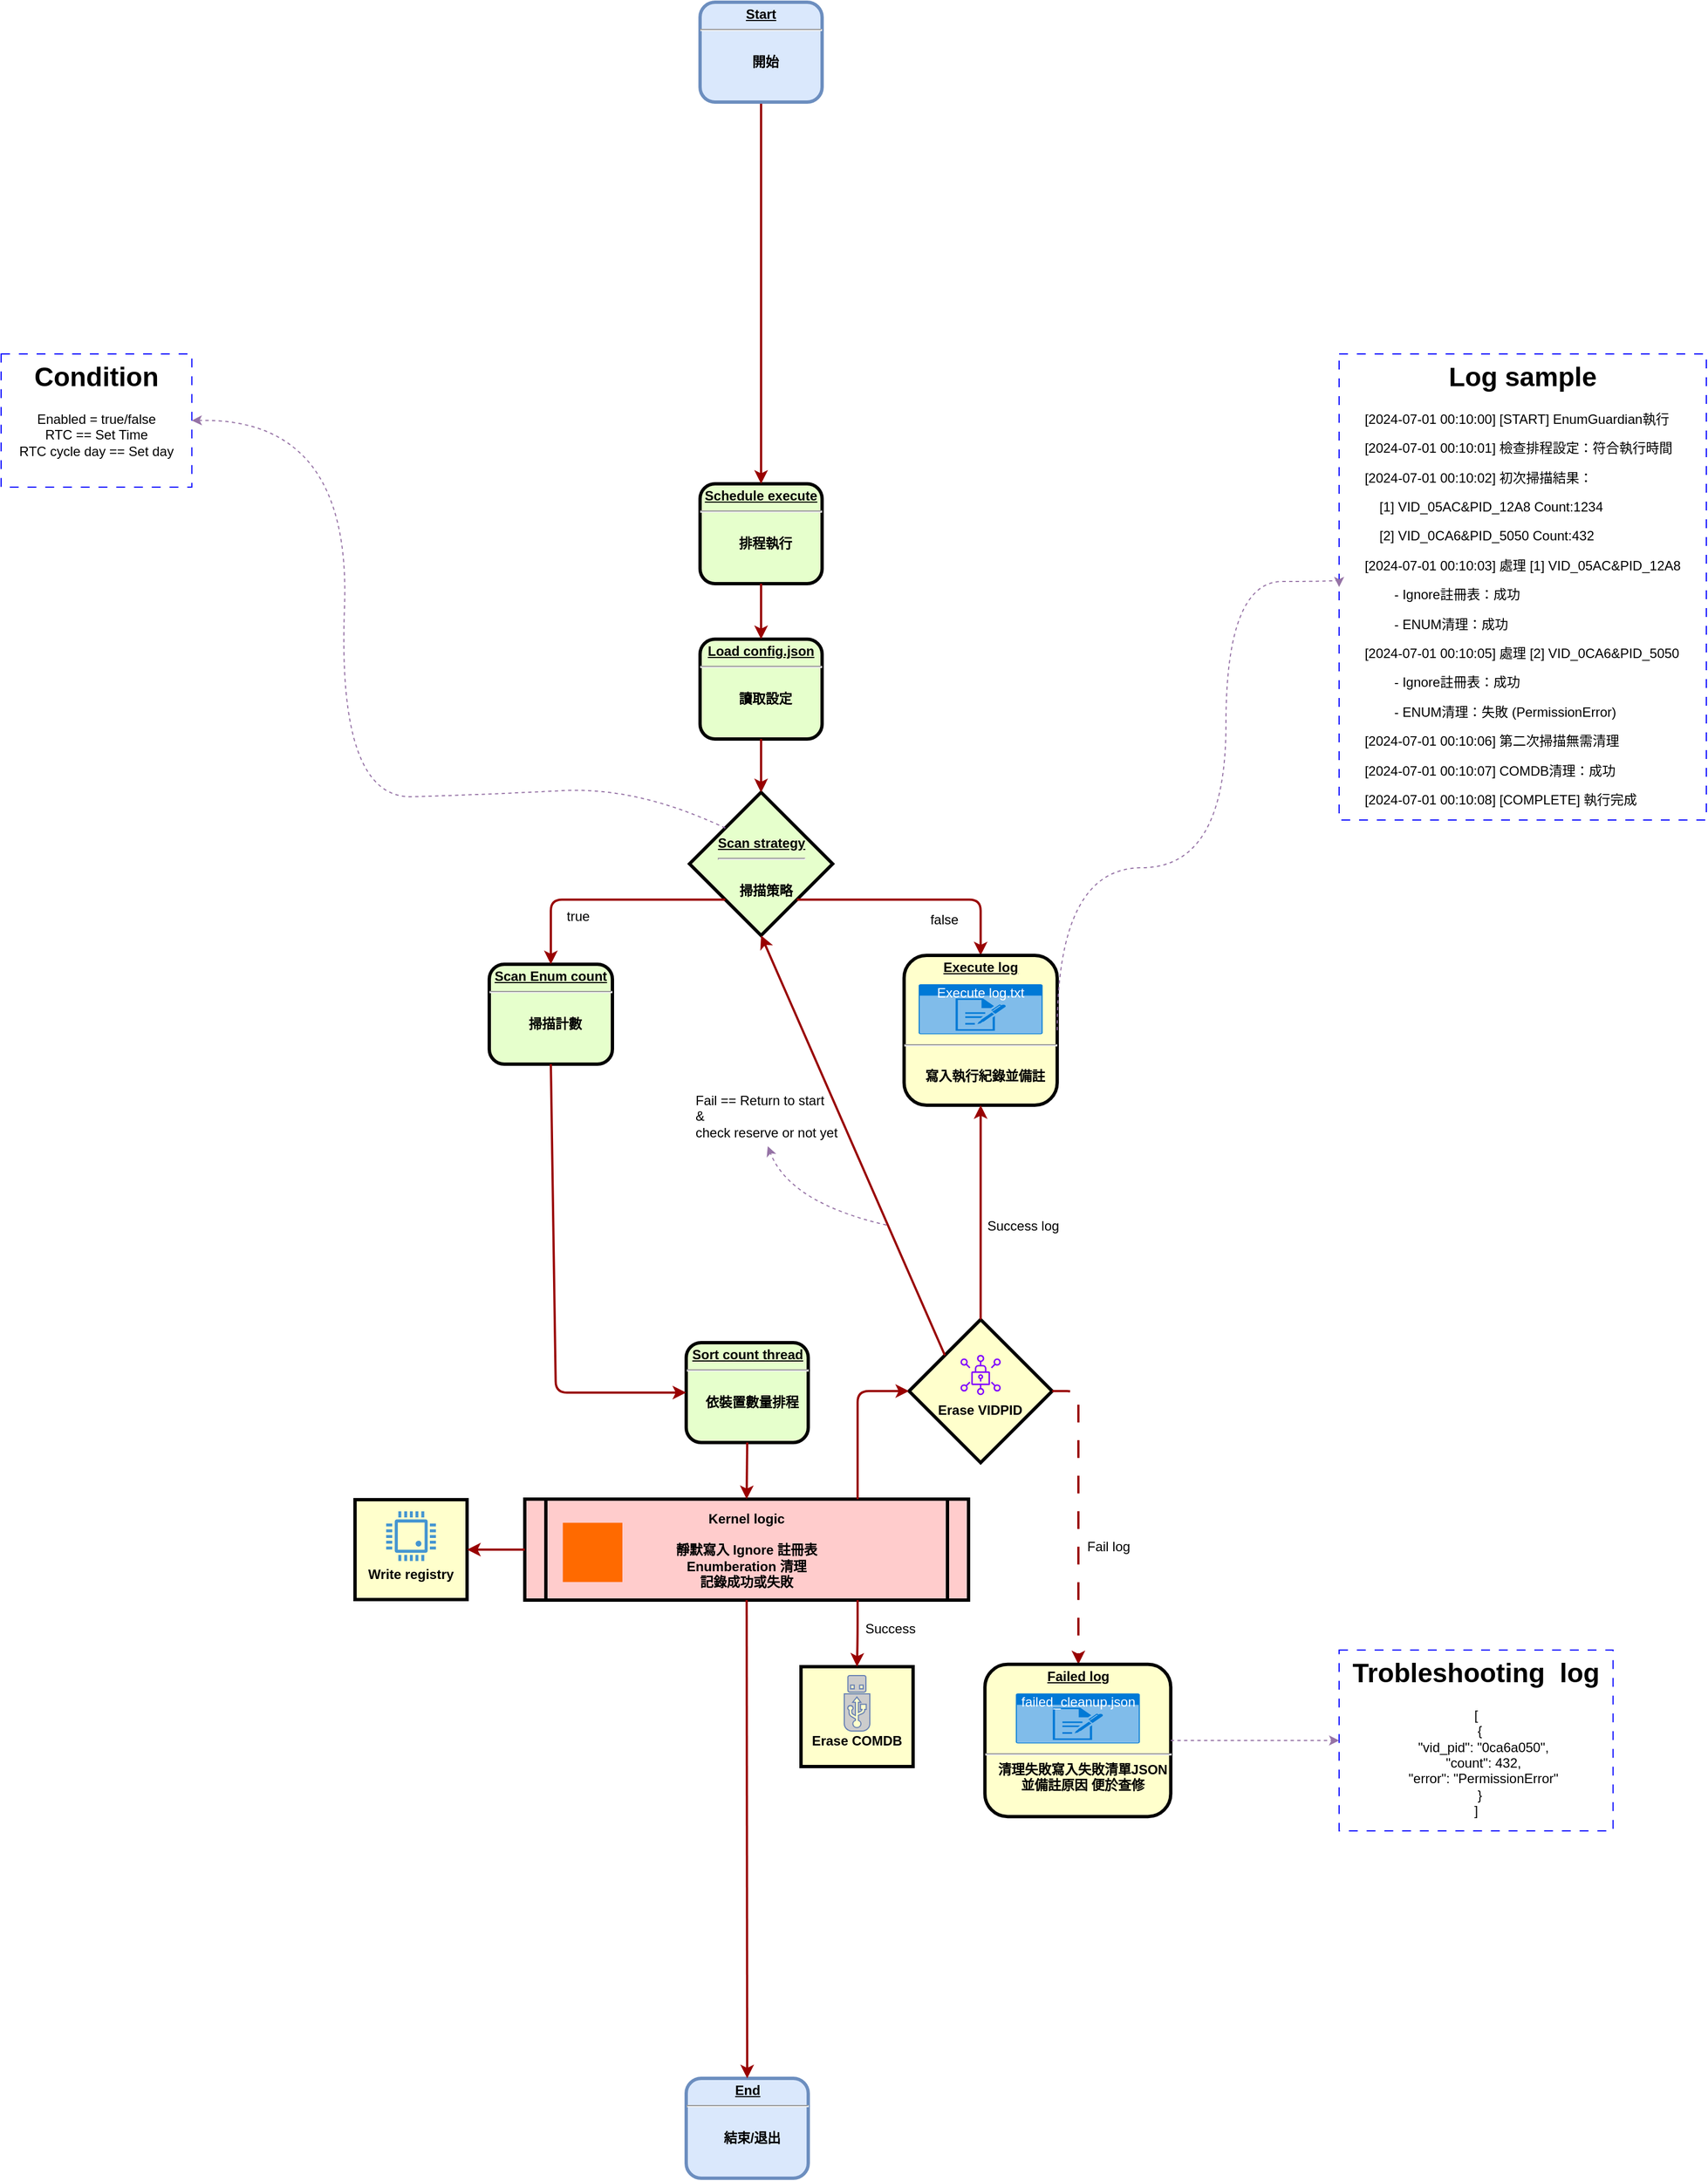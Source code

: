 <mxfile version="27.2.0">
  <diagram name="Page-1" id="VRUt5HPt8PmTPmGruRRZ">
    <mxGraphModel dx="1206" dy="552" grid="1" gridSize="10" guides="1" tooltips="1" connect="1" arrows="1" fold="1" page="1" pageScale="1" pageWidth="827" pageHeight="1169" math="0" shadow="0">
      <root>
        <mxCell id="0" />
        <mxCell id="1" parent="0" />
        <mxCell id="_IIaCne2BPe6ufigTYPv-1" value="&lt;p style=&quot;margin: 0px; margin-top: 4px; text-align: center; text-decoration: underline;&quot;&gt;Schedule execute&lt;/p&gt;&lt;hr&gt;&lt;p style=&quot;margin: 0px; margin-left: 8px;&quot;&gt;&lt;br&gt;&lt;/p&gt;&lt;p style=&quot;margin: 0px; margin-left: 8px;&quot;&gt;排程執行&lt;/p&gt;" style="verticalAlign=middle;align=center;overflow=fill;fontSize=12;fontFamily=Helvetica;html=1;rounded=1;fontStyle=1;strokeWidth=3;fillColor=#E6FFCC" parent="1" vertex="1">
          <mxGeometry x="670" y="474" width="110" height="90" as="geometry" />
        </mxCell>
        <mxCell id="_IIaCne2BPe6ufigTYPv-2" value="&#xa;&#xa;&#xa;Write registry" style="whiteSpace=wrap;align=center;verticalAlign=middle;fontStyle=1;strokeWidth=3;fillColor=#FFFFCC" parent="1" vertex="1">
          <mxGeometry x="359" y="1389.5" width="101" height="90" as="geometry" />
        </mxCell>
        <mxCell id="_IIaCne2BPe6ufigTYPv-3" value="Kernel logic&#xa;&#xa;靜默寫入 Ignore 註冊表&#xa;Enumberation 清理&#xa;記錄成功或失敗" style="shape=process;whiteSpace=wrap;align=center;verticalAlign=middle;size=0.048;fontStyle=1;strokeWidth=3;fillColor=#FFCCCC" parent="1" vertex="1">
          <mxGeometry x="512" y="1389" width="400" height="91" as="geometry" />
        </mxCell>
        <mxCell id="_IIaCne2BPe6ufigTYPv-4" value="" style="edgeStyle=none;noEdgeStyle=1;strokeColor=#990000;strokeWidth=2;exitX=0.5;exitY=1;exitDx=0;exitDy=0;" parent="1" source="_IIaCne2BPe6ufigTYPv-12" target="_IIaCne2BPe6ufigTYPv-1" edge="1">
          <mxGeometry width="100" height="100" relative="1" as="geometry">
            <mxPoint x="693" y="437" as="sourcePoint" />
            <mxPoint x="692" y="404" as="targetPoint" />
          </mxGeometry>
        </mxCell>
        <mxCell id="_IIaCne2BPe6ufigTYPv-5" value="" style="edgeStyle=elbowEdgeStyle;elbow=horizontal;strokeColor=#990000;strokeWidth=2;entryX=1;entryY=0.5;entryDx=0;entryDy=0;exitX=0;exitY=0.5;exitDx=0;exitDy=0;" parent="1" source="_IIaCne2BPe6ufigTYPv-3" target="_IIaCne2BPe6ufigTYPv-2" edge="1">
          <mxGeometry width="100" height="100" relative="1" as="geometry">
            <mxPoint x="666" y="1616" as="sourcePoint" />
            <mxPoint x="356" y="1657" as="targetPoint" />
            <Array as="points">
              <mxPoint x="484" y="1426" />
            </Array>
          </mxGeometry>
        </mxCell>
        <mxCell id="_IIaCne2BPe6ufigTYPv-6" value="true" style="text;spacingTop=-5;align=center" parent="1" vertex="1">
          <mxGeometry x="545" y="855" width="30.5" height="17" as="geometry" />
        </mxCell>
        <mxCell id="_IIaCne2BPe6ufigTYPv-7" value="" style="edgeStyle=orthogonalEdgeStyle;rounded=0;orthogonalLoop=1;jettySize=auto;html=1;" parent="1" source="_IIaCne2BPe6ufigTYPv-8" target="_IIaCne2BPe6ufigTYPv-9" edge="1">
          <mxGeometry relative="1" as="geometry" />
        </mxCell>
        <mxCell id="_IIaCne2BPe6ufigTYPv-8" value="&lt;p style=&quot;margin: 0px; margin-top: 4px; text-align: center; text-decoration: underline;&quot;&gt;Load&amp;nbsp;config.json&lt;/p&gt;&lt;hr&gt;&lt;p style=&quot;margin: 0px; margin-left: 8px;&quot;&gt;&lt;br&gt;&lt;/p&gt;&lt;p style=&quot;margin: 0px; margin-left: 8px;&quot;&gt;讀取設定&lt;/p&gt;" style="verticalAlign=middle;align=center;overflow=fill;fontSize=12;fontFamily=Helvetica;html=1;rounded=1;fontStyle=1;strokeWidth=3;fillColor=#E6FFCC;strokeOpacity=100;" parent="1" vertex="1">
          <mxGeometry x="670" y="614" width="110" height="90" as="geometry" />
        </mxCell>
        <mxCell id="_IIaCne2BPe6ufigTYPv-9" value="&lt;p style=&quot;font-weight: 700; text-wrap-mode: nowrap; text-decoration-line: underline; margin: 4px 0px 0px;&quot;&gt;Scan strategy&lt;/p&gt;&lt;hr style=&quot;font-weight: 700; text-wrap-mode: nowrap;&quot;&gt;&lt;p style=&quot;font-weight: 700; text-wrap-mode: nowrap; margin: 0px 0px 0px 8px;&quot;&gt;&lt;br&gt;&lt;/p&gt;&lt;p style=&quot;font-weight: 700; text-wrap-mode: nowrap; margin: 0px 0px 0px 8px;&quot;&gt;掃描策略&lt;/p&gt;" style="rhombus;whiteSpace=wrap;html=1;fillColor=#E6FFCC;strokeColor=#000000;strokeWidth=3;" parent="1" vertex="1">
          <mxGeometry x="660.5" y="752" width="129" height="129" as="geometry" />
        </mxCell>
        <mxCell id="_IIaCne2BPe6ufigTYPv-10" value="" style="edgeStyle=none;noEdgeStyle=1;strokeColor=#990000;strokeWidth=2;exitX=0.5;exitY=1;exitDx=0;exitDy=0;entryX=0.5;entryY=0;entryDx=0;entryDy=0;" parent="1" source="_IIaCne2BPe6ufigTYPv-1" target="_IIaCne2BPe6ufigTYPv-8" edge="1">
          <mxGeometry width="100" height="100" relative="1" as="geometry">
            <mxPoint x="751" y="581" as="sourcePoint" />
            <mxPoint x="751" y="631" as="targetPoint" />
          </mxGeometry>
        </mxCell>
        <mxCell id="_IIaCne2BPe6ufigTYPv-11" value="" style="edgeStyle=none;noEdgeStyle=1;strokeColor=#990000;strokeWidth=2;exitX=0.5;exitY=1;exitDx=0;exitDy=0;entryX=0.5;entryY=0;entryDx=0;entryDy=0;" parent="1" source="_IIaCne2BPe6ufigTYPv-8" target="_IIaCne2BPe6ufigTYPv-9" edge="1">
          <mxGeometry width="100" height="100" relative="1" as="geometry">
            <mxPoint x="749" y="749" as="sourcePoint" />
            <mxPoint x="749" y="799" as="targetPoint" />
          </mxGeometry>
        </mxCell>
        <mxCell id="_IIaCne2BPe6ufigTYPv-12" value="&lt;p style=&quot;margin: 0px; margin-top: 4px; text-align: center; text-decoration: underline;&quot;&gt;&lt;strong&gt;Start&lt;/strong&gt;&lt;/p&gt;&lt;hr&gt;&lt;p style=&quot;margin: 0px 0px 0px 8px;&quot;&gt;&lt;span style=&quot;background-color: transparent; color: light-dark(rgb(0, 0, 0), rgb(255, 255, 255));&quot;&gt;&lt;br&gt;開始&lt;/span&gt;&lt;/p&gt;" style="verticalAlign=middle;align=center;overflow=fill;fontSize=12;fontFamily=Helvetica;html=1;rounded=1;fontStyle=1;strokeWidth=3;fillColor=#dae8fc;strokeColor=#6c8ebf;" parent="1" vertex="1">
          <mxGeometry x="670" y="40" width="110" height="90" as="geometry" />
        </mxCell>
        <mxCell id="_IIaCne2BPe6ufigTYPv-13" value="&lt;h1 style=&quot;margin-top: 0px;&quot;&gt;Condition&lt;/h1&gt;&lt;p style=&quot;&quot;&gt;Enabled = true/false&lt;br&gt;&lt;span style=&quot;background-color: transparent; color: light-dark(rgb(0, 0, 0), rgb(255, 255, 255));&quot;&gt;RTC&lt;/span&gt;&lt;span style=&quot;background-color: transparent; color: light-dark(rgb(0, 0, 0), rgb(255, 255, 255));&quot;&gt;&amp;nbsp;== Set Time&lt;br&gt;&lt;/span&gt;RTC cycle day == Set day&lt;/p&gt;&lt;p&gt;&lt;/p&gt;" style="text;html=1;whiteSpace=wrap;overflow=hidden;rounded=0;align=center;fillColor=none;strokeColor=#0000FF;dashed=1;dashPattern=8 8;" parent="1" vertex="1">
          <mxGeometry x="40" y="357" width="171.9" height="120" as="geometry" />
        </mxCell>
        <mxCell id="_IIaCne2BPe6ufigTYPv-14" value="" style="curved=1;endArrow=classic;html=1;rounded=0;exitX=0;exitY=0;exitDx=0;exitDy=0;entryX=1;entryY=0.5;entryDx=0;entryDy=0;fillColor=#e1d5e7;strokeColor=#9673a6;dashed=1;" parent="1" source="_IIaCne2BPe6ufigTYPv-9" target="_IIaCne2BPe6ufigTYPv-13" edge="1">
          <mxGeometry width="50" height="50" relative="1" as="geometry">
            <mxPoint x="729" y="771" as="sourcePoint" />
            <mxPoint x="779" y="721" as="targetPoint" />
            <Array as="points">
              <mxPoint x="614" y="747" />
              <mxPoint x="478" y="754" />
              <mxPoint x="343" y="758" />
              <mxPoint x="356" y="414" />
            </Array>
          </mxGeometry>
        </mxCell>
        <mxCell id="_IIaCne2BPe6ufigTYPv-15" value="&lt;p style=&quot;margin: 0px; margin-top: 4px; text-align: center; text-decoration: underline;&quot;&gt;Scan Enum count&lt;/p&gt;&lt;hr&gt;&lt;p style=&quot;margin: 0px; margin-left: 8px;&quot;&gt;&lt;br&gt;&lt;/p&gt;&lt;p style=&quot;margin: 0px; margin-left: 8px;&quot;&gt;掃描計數&lt;/p&gt;" style="verticalAlign=middle;align=center;overflow=fill;fontSize=12;fontFamily=Helvetica;html=1;rounded=1;fontStyle=1;strokeWidth=3;fillColor=#E6FFCC;strokeOpacity=100;" parent="1" vertex="1">
          <mxGeometry x="480" y="907" width="111" height="90" as="geometry" />
        </mxCell>
        <mxCell id="_IIaCne2BPe6ufigTYPv-16" value="" style="edgeStyle=orthogonalEdgeStyle;strokeColor=#990000;strokeWidth=2;entryX=0.5;entryY=0;entryDx=0;entryDy=0;exitX=0;exitY=1;exitDx=0;exitDy=0;" parent="1" source="_IIaCne2BPe6ufigTYPv-9" target="_IIaCne2BPe6ufigTYPv-15" edge="1">
          <mxGeometry width="100" height="100" relative="1" as="geometry">
            <mxPoint x="651" y="1153" as="sourcePoint" />
            <mxPoint x="597" y="1133" as="targetPoint" />
          </mxGeometry>
        </mxCell>
        <mxCell id="_IIaCne2BPe6ufigTYPv-17" value="" style="edgeStyle=orthogonalEdgeStyle;strokeColor=#990000;strokeWidth=2;exitX=1;exitY=1;exitDx=0;exitDy=0;entryX=0.5;entryY=0;entryDx=0;entryDy=0;" parent="1" source="_IIaCne2BPe6ufigTYPv-9" target="_IIaCne2BPe6ufigTYPv-18" edge="1">
          <mxGeometry width="100" height="100" relative="1" as="geometry">
            <mxPoint x="790" y="1132.02" as="sourcePoint" />
            <mxPoint x="900" y="1045" as="targetPoint" />
          </mxGeometry>
        </mxCell>
        <mxCell id="_IIaCne2BPe6ufigTYPv-18" value="&lt;p style=&quot;margin: 0px; margin-top: 4px; text-align: center; text-decoration: underline;&quot;&gt;&lt;strong&gt;Execute log&lt;/strong&gt;&lt;/p&gt;&lt;p style=&quot;margin: 0px; margin-top: 4px; text-align: center; text-decoration: underline;&quot;&gt;&lt;strong&gt;&lt;br&gt;&lt;/strong&gt;&lt;/p&gt;&lt;p style=&quot;margin: 0px; margin-top: 4px; text-align: center; text-decoration: underline;&quot;&gt;&lt;strong&gt;&lt;br&gt;&lt;/strong&gt;&lt;/p&gt;&lt;p style=&quot;margin: 0px; margin-top: 4px; text-align: center; text-decoration: underline;&quot;&gt;&lt;strong&gt;&lt;br&gt;&lt;/strong&gt;&lt;/p&gt;&lt;hr&gt;&lt;p style=&quot;margin: 0px; margin-left: 8px;&quot;&gt;&lt;span style=&quot;background-color: transparent; color: light-dark(rgb(0, 0, 0), rgb(255, 255, 255));&quot;&gt;&lt;br&gt;&lt;/span&gt;&lt;/p&gt;&lt;p style=&quot;margin: 0px; margin-left: 8px;&quot;&gt;&lt;span style=&quot;background-color: transparent; color: light-dark(rgb(0, 0, 0), rgb(255, 255, 255));&quot;&gt;寫入執行紀錄並備註&lt;/span&gt;&lt;/p&gt;" style="verticalAlign=middle;align=center;overflow=fill;fontSize=12;fontFamily=Helvetica;html=1;rounded=1;fontStyle=1;strokeWidth=3;fillColor=#FFFFCC;strokeOpacity=100;strokeColor=default;" parent="1" vertex="1">
          <mxGeometry x="853.9" y="899" width="138" height="135" as="geometry" />
        </mxCell>
        <mxCell id="_IIaCne2BPe6ufigTYPv-19" value="false" style="text;spacingTop=-5;align=center" parent="1" vertex="1">
          <mxGeometry x="875" y="858" width="30.5" height="17" as="geometry" />
        </mxCell>
        <mxCell id="_IIaCne2BPe6ufigTYPv-20" value="&lt;p style=&quot;margin: 0px; margin-top: 4px; text-align: center; text-decoration: underline;&quot;&gt;Sort count thread&lt;/p&gt;&lt;hr&gt;&lt;p style=&quot;margin: 0px; margin-left: 8px;&quot;&gt;&lt;br&gt;&lt;/p&gt;&lt;p style=&quot;margin: 0px; margin-left: 8px;&quot;&gt;依裝置數量排程&lt;/p&gt;" style="verticalAlign=middle;align=center;overflow=fill;fontSize=12;fontFamily=Helvetica;html=1;rounded=1;fontStyle=1;strokeWidth=3;fillColor=#E6FFCC;strokeOpacity=100;" parent="1" vertex="1">
          <mxGeometry x="657.5" y="1248" width="110" height="90" as="geometry" />
        </mxCell>
        <mxCell id="_IIaCne2BPe6ufigTYPv-21" value="" style="edgeStyle=none;noEdgeStyle=1;strokeColor=#990000;strokeWidth=2;exitX=0.5;exitY=1;exitDx=0;exitDy=0;entryX=0;entryY=0.5;entryDx=0;entryDy=0;" parent="1" source="_IIaCne2BPe6ufigTYPv-15" target="_IIaCne2BPe6ufigTYPv-20" edge="1">
          <mxGeometry width="100" height="100" relative="1" as="geometry">
            <mxPoint x="634" y="1200" as="sourcePoint" />
            <mxPoint x="635" y="1251" as="targetPoint" />
            <Array as="points">
              <mxPoint x="540" y="1293" />
            </Array>
          </mxGeometry>
        </mxCell>
        <mxCell id="_IIaCne2BPe6ufigTYPv-22" value="" style="edgeStyle=none;noEdgeStyle=1;strokeColor=#990000;strokeWidth=2;exitX=0.5;exitY=1;exitDx=0;exitDy=0;entryX=0.5;entryY=0;entryDx=0;entryDy=0;" parent="1" source="_IIaCne2BPe6ufigTYPv-20" target="_IIaCne2BPe6ufigTYPv-3" edge="1">
          <mxGeometry width="100" height="100" relative="1" as="geometry">
            <mxPoint x="656" y="1355" as="sourcePoint" />
            <mxPoint x="657" y="1406" as="targetPoint" />
          </mxGeometry>
        </mxCell>
        <mxCell id="_IIaCne2BPe6ufigTYPv-23" value="" style="pointerEvents=1;shadow=0;dashed=0;html=1;strokeColor=none;fillColor=#4495D1;labelPosition=center;verticalLabelPosition=bottom;verticalAlign=top;align=center;outlineConnect=0;shape=mxgraph.veeam.cpu;" parent="1" vertex="1">
          <mxGeometry x="387.1" y="1400" width="44.8" height="44.8" as="geometry" />
        </mxCell>
        <mxCell id="_IIaCne2BPe6ufigTYPv-24" value="" style="points=[];aspect=fixed;html=1;align=center;shadow=0;dashed=0;fillColor=#FF6A00;strokeColor=none;shape=mxgraph.alibaba_cloud.logic_composer;movable=1;resizable=1;rotatable=1;deletable=1;editable=1;locked=0;connectable=1;" parent="1" vertex="1">
          <mxGeometry x="546.3" y="1410.3" width="53.7" height="53.4" as="geometry" />
        </mxCell>
        <mxCell id="_IIaCne2BPe6ufigTYPv-25" value="&lt;p style=&quot;font-weight: 700; text-wrap-mode: nowrap; margin: 4px 0px 0px;&quot;&gt;&lt;span style=&quot;text-wrap-mode: wrap; background-color: transparent; color: light-dark(rgb(0, 0, 0), rgb(255, 255, 255));&quot;&gt;&lt;br&gt;&lt;br&gt;Erase VIDPID&lt;/span&gt;&lt;/p&gt;" style="rhombus;whiteSpace=wrap;html=1;fillColor=#FFFFCC;strokeColor=default;strokeWidth=3;" parent="1" vertex="1">
          <mxGeometry x="858.4" y="1227.16" width="129" height="129" as="geometry" />
        </mxCell>
        <mxCell id="_IIaCne2BPe6ufigTYPv-26" value="" style="sketch=0;points=[[0,0,0],[0.25,0,0],[0.5,0,0],[0.75,0,0],[1,0,0],[0,1,0],[0.25,1,0],[0.5,1,0],[0.75,1,0],[1,1,0],[0,0.25,0],[0,0.5,0],[0,0.75,0],[1,0.25,0],[1,0.5,0],[1,0.75,0]];outlineConnect=0;fontColor=#232F3E;fillColor=none;strokeColor=#7F00FF;dashed=0;verticalLabelPosition=bottom;verticalAlign=top;align=center;html=1;fontSize=12;fontStyle=0;aspect=fixed;shape=mxgraph.aws4.resourceIcon;resIcon=mxgraph.aws4.clean_rooms;" parent="1" vertex="1">
          <mxGeometry x="899.85" y="1254.1" width="46.1" height="46.1" as="geometry" />
        </mxCell>
        <mxCell id="_IIaCne2BPe6ufigTYPv-27" value="" style="edgeStyle=elbowEdgeStyle;elbow=horizontal;strokeColor=#990000;strokeWidth=2;entryX=0;entryY=0.5;entryDx=0;entryDy=0;exitX=0.75;exitY=0;exitDx=0;exitDy=0;" parent="1" source="_IIaCne2BPe6ufigTYPv-3" target="_IIaCne2BPe6ufigTYPv-25" edge="1">
          <mxGeometry width="100" height="100" relative="1" as="geometry">
            <mxPoint x="914" y="1436.44" as="sourcePoint" />
            <mxPoint x="973" y="1434.0" as="targetPoint" />
            <Array as="points">
              <mxPoint x="812" y="1336" />
            </Array>
          </mxGeometry>
        </mxCell>
        <mxCell id="_IIaCne2BPe6ufigTYPv-28" value="" style="edgeStyle=elbowEdgeStyle;strokeColor=#990000;strokeWidth=2;exitX=0.5;exitY=0;exitDx=0;exitDy=0;entryX=0.5;entryY=1;entryDx=0;entryDy=0;elbow=vertical;" parent="1" source="_IIaCne2BPe6ufigTYPv-25" target="_IIaCne2BPe6ufigTYPv-18" edge="1">
          <mxGeometry width="100" height="100" relative="1" as="geometry">
            <mxPoint x="972" y="1350" as="sourcePoint" />
            <mxPoint x="1053" y="1294" as="targetPoint" />
          </mxGeometry>
        </mxCell>
        <mxCell id="_IIaCne2BPe6ufigTYPv-29" value="" style="edgeStyle=elbowEdgeStyle;elbow=horizontal;strokeColor=#990000;strokeWidth=2;dashed=1;dashPattern=8 8;entryX=0.5;entryY=0;entryDx=0;entryDy=0;exitX=1;exitY=0.5;exitDx=0;exitDy=0;" parent="1" source="_IIaCne2BPe6ufigTYPv-25" target="_IIaCne2BPe6ufigTYPv-39" edge="1">
          <mxGeometry width="100" height="100" relative="1" as="geometry">
            <mxPoint x="1039" y="1500" as="sourcePoint" />
            <mxPoint x="1039" y="1545" as="targetPoint" />
            <Array as="points">
              <mxPoint x="1011" y="1550" />
            </Array>
          </mxGeometry>
        </mxCell>
        <mxCell id="_IIaCne2BPe6ufigTYPv-30" value="" style="elbow=vertical;strokeColor=#990000;strokeWidth=2;exitX=0;exitY=0;exitDx=0;exitDy=0;entryX=0.5;entryY=1;entryDx=0;entryDy=0;" parent="1" source="_IIaCne2BPe6ufigTYPv-25" target="_IIaCne2BPe6ufigTYPv-9" edge="1">
          <mxGeometry width="100" height="100" relative="1" as="geometry">
            <mxPoint x="1052" y="1543" as="sourcePoint" />
            <mxPoint x="956" y="1435" as="targetPoint" />
          </mxGeometry>
        </mxCell>
        <mxCell id="_IIaCne2BPe6ufigTYPv-31" value="Success log" style="text;whiteSpace=wrap;" parent="1" vertex="1">
          <mxGeometry x="926.75" y="1129" width="70" height="26.67" as="geometry" />
        </mxCell>
        <mxCell id="_IIaCne2BPe6ufigTYPv-32" value="Fail log" style="text;whiteSpace=wrap;" parent="1" vertex="1">
          <mxGeometry x="1017" y="1418.13" width="45" height="26.67" as="geometry" />
        </mxCell>
        <mxCell id="_IIaCne2BPe6ufigTYPv-33" value="Fail == Return to start &#xa;&amp;&#xa;check reserve or not yet" style="text;whiteSpace=wrap;" parent="1" vertex="1">
          <mxGeometry x="664" y="1016" width="134" height="55" as="geometry" />
        </mxCell>
        <mxCell id="_IIaCne2BPe6ufigTYPv-34" value="" style="curved=1;endArrow=classic;html=1;rounded=0;entryX=0.5;entryY=1;entryDx=0;entryDy=0;fillColor=#e1d5e7;strokeColor=#9673a6;dashed=1;" parent="1" target="_IIaCne2BPe6ufigTYPv-33" edge="1">
          <mxGeometry width="50" height="50" relative="1" as="geometry">
            <mxPoint x="838" y="1142" as="sourcePoint" />
            <mxPoint x="929" y="1202" as="targetPoint" />
            <Array as="points">
              <mxPoint x="751" y="1122" />
            </Array>
          </mxGeometry>
        </mxCell>
        <mxCell id="_IIaCne2BPe6ufigTYPv-35" value="&#xa;&#xa;&#xa;Erase COMDB" style="whiteSpace=wrap;align=center;verticalAlign=middle;fontStyle=1;strokeWidth=3;fillColor=#FFFFCC" parent="1" vertex="1">
          <mxGeometry x="761" y="1540" width="101" height="90" as="geometry" />
        </mxCell>
        <mxCell id="_IIaCne2BPe6ufigTYPv-36" value="" style="fontColor=#0066CC;verticalAlign=top;verticalLabelPosition=bottom;labelPosition=center;align=center;html=1;outlineConnect=0;fillColor=#CCCCCC;strokeColor=#6881B3;gradientColor=none;gradientDirection=north;strokeWidth=2;shape=mxgraph.networks.usb_stick;" parent="1" vertex="1">
          <mxGeometry x="800" y="1548" width="23" height="50" as="geometry" />
        </mxCell>
        <mxCell id="_IIaCne2BPe6ufigTYPv-37" value="" style="edgeStyle=elbowEdgeStyle;elbow=vertical;strokeColor=#990000;strokeWidth=2;entryX=0.5;entryY=0;entryDx=0;entryDy=0;exitX=0.75;exitY=1;exitDx=0;exitDy=0;" parent="1" source="_IIaCne2BPe6ufigTYPv-3" target="_IIaCne2BPe6ufigTYPv-35" edge="1">
          <mxGeometry width="100" height="100" relative="1" as="geometry">
            <mxPoint x="710" y="1555" as="sourcePoint" />
            <mxPoint x="567" y="1499" as="targetPoint" />
          </mxGeometry>
        </mxCell>
        <mxCell id="_IIaCne2BPe6ufigTYPv-38" value="&lt;h1 style=&quot;margin-top: 0px;&quot;&gt;Log sample&lt;/h1&gt;&lt;p style=&quot;text-align: left;&quot;&gt;[2024-07-01 00:10:00] [START] EnumGuardian執行&lt;/p&gt;&lt;p style=&quot;text-align: left;&quot;&gt;[2024-07-01 00:10:01] 檢查排程設定：符合執行時間&lt;/p&gt;&lt;p style=&quot;text-align: left;&quot;&gt;[2024-07-01 00:10:02] 初次掃描結果：&lt;/p&gt;&lt;p style=&quot;text-align: left;&quot;&gt;&amp;nbsp; &amp;nbsp; [1] VID_05AC&amp;amp;PID_12A8 Count:1234&lt;/p&gt;&lt;p style=&quot;text-align: left;&quot;&gt;&amp;nbsp; &amp;nbsp; [2] VID_0CA6&amp;amp;PID_5050 Count:432&lt;/p&gt;&lt;p style=&quot;text-align: left;&quot;&gt;[2024-07-01 00:10:03] 處理 [1] VID_05AC&amp;amp;PID_12A8&lt;/p&gt;&lt;p style=&quot;text-align: left;&quot;&gt;&amp;nbsp; &amp;nbsp; &amp;nbsp; &amp;nbsp; - Ignore註冊表：成功&lt;/p&gt;&lt;p style=&quot;text-align: left;&quot;&gt;&amp;nbsp; &amp;nbsp; &amp;nbsp; &amp;nbsp; - ENUM清理：成功&lt;/p&gt;&lt;p style=&quot;text-align: left;&quot;&gt;[2024-07-01 00:10:05] 處理 [2] VID_0CA6&amp;amp;PID_5050&lt;/p&gt;&lt;p style=&quot;text-align: left;&quot;&gt;&amp;nbsp; &amp;nbsp; &amp;nbsp; &amp;nbsp; - Ignore註冊表：成功&lt;/p&gt;&lt;p style=&quot;text-align: left;&quot;&gt;&amp;nbsp; &amp;nbsp; &amp;nbsp; &amp;nbsp; - ENUM清理：失敗 (PermissionError)&lt;/p&gt;&lt;p style=&quot;text-align: left;&quot;&gt;[2024-07-01 00:10:06] 第二次掃描無需清理&lt;/p&gt;&lt;p style=&quot;text-align: left;&quot;&gt;[2024-07-01 00:10:07] COMDB清理：成功&lt;/p&gt;&lt;p style=&quot;text-align: left;&quot;&gt;[2024-07-01 00:10:08] [COMPLETE] 執行完成&lt;/p&gt;&lt;div style=&quot;text-align: left;&quot;&gt;&lt;br&gt;&lt;/div&gt;&lt;p&gt;&lt;/p&gt;" style="text;html=1;whiteSpace=wrap;overflow=hidden;rounded=0;align=center;fillColor=none;strokeColor=#0000FF;dashed=1;dashPattern=8 8;" parent="1" vertex="1">
          <mxGeometry x="1246" y="357" width="331" height="420" as="geometry" />
        </mxCell>
        <mxCell id="_IIaCne2BPe6ufigTYPv-39" value="&lt;p style=&quot;margin: 0px; margin-top: 4px; text-align: center; text-decoration: underline;&quot;&gt;Failed log&lt;/p&gt;&lt;p style=&quot;margin: 0px; margin-top: 4px; text-align: center; text-decoration: underline;&quot;&gt;&lt;strong&gt;&lt;br&gt;&lt;/strong&gt;&lt;/p&gt;&lt;p style=&quot;margin: 0px; margin-top: 4px; text-align: center; text-decoration: underline;&quot;&gt;&lt;strong&gt;&lt;br&gt;&lt;/strong&gt;&lt;/p&gt;&lt;p style=&quot;margin: 0px; margin-top: 4px; text-align: center; text-decoration: underline;&quot;&gt;&lt;strong&gt;&lt;br&gt;&lt;/strong&gt;&lt;/p&gt;&lt;hr&gt;&lt;p style=&quot;margin: 0px; margin-left: 8px;&quot;&gt;&lt;span style=&quot;background-color: transparent; color: light-dark(rgb(0, 0, 0), rgb(255, 255, 255));&quot;&gt;清理失敗寫入失敗清單JSON&lt;br&gt;並備註原因 便於查修&lt;/span&gt;&lt;br&gt;&lt;/p&gt;" style="verticalAlign=middle;align=center;overflow=fill;fontSize=12;fontFamily=Helvetica;html=1;rounded=1;fontStyle=1;strokeWidth=3;fillColor=#FFFFCC;strokeOpacity=100;strokeColor=default;" parent="1" vertex="1">
          <mxGeometry x="926.75" y="1537.87" width="167.5" height="137.25" as="geometry" />
        </mxCell>
        <mxCell id="_IIaCne2BPe6ufigTYPv-40" value="&lt;font&gt;failed_cleanup.json&lt;/font&gt;" style="html=1;whiteSpace=wrap;strokeColor=none;fillColor=#0079D6;labelPosition=center;verticalLabelPosition=middle;verticalAlign=top;align=center;fontSize=12;outlineConnect=0;spacingTop=-6;fontColor=#FFFFFF;sketch=0;shape=mxgraph.sitemap.log;" parent="1" vertex="1">
          <mxGeometry x="954.65" y="1564.12" width="111.7" height="45" as="geometry" />
        </mxCell>
        <mxCell id="_IIaCne2BPe6ufigTYPv-41" value="&lt;p style=&quot;margin: 0px; margin-top: 4px; text-align: center; text-decoration: underline;&quot;&gt;End&lt;/p&gt;&lt;hr&gt;&lt;p style=&quot;margin: 0px 0px 0px 8px;&quot;&gt;&lt;span style=&quot;background-color: transparent; color: light-dark(rgb(0, 0, 0), rgb(255, 255, 255));&quot;&gt;&lt;br&gt;結束/退出&lt;/span&gt;&lt;/p&gt;" style="verticalAlign=middle;align=center;overflow=fill;fontSize=12;fontFamily=Helvetica;html=1;rounded=1;fontStyle=1;strokeWidth=3;fillColor=#dae8fc;strokeColor=#6c8ebf;" parent="1" vertex="1">
          <mxGeometry x="657.5" y="1911" width="110" height="90" as="geometry" />
        </mxCell>
        <mxCell id="_IIaCne2BPe6ufigTYPv-42" value="" style="edgeStyle=none;noEdgeStyle=1;strokeColor=#990000;strokeWidth=2;exitX=0.5;exitY=1;exitDx=0;exitDy=0;entryX=0.5;entryY=0;entryDx=0;entryDy=0;" parent="1" source="_IIaCne2BPe6ufigTYPv-3" target="_IIaCne2BPe6ufigTYPv-41" edge="1">
          <mxGeometry width="100" height="100" relative="1" as="geometry">
            <mxPoint x="737" y="1553" as="sourcePoint" />
            <mxPoint x="736" y="1604" as="targetPoint" />
          </mxGeometry>
        </mxCell>
        <mxCell id="_IIaCne2BPe6ufigTYPv-43" value="Execute log.txt" style="html=1;whiteSpace=wrap;strokeColor=none;fillColor=#0079D6;labelPosition=center;verticalLabelPosition=middle;verticalAlign=top;align=center;fontSize=12;outlineConnect=0;spacingTop=-6;fontColor=#FFFFFF;sketch=0;shape=mxgraph.sitemap.log;" parent="1" vertex="1">
          <mxGeometry x="867.05" y="925" width="111.7" height="45" as="geometry" />
        </mxCell>
        <mxCell id="_IIaCne2BPe6ufigTYPv-44" value="" style="endArrow=classic;html=1;rounded=0;exitX=1;exitY=0.5;exitDx=0;exitDy=0;entryX=0;entryY=0.5;entryDx=0;entryDy=0;fillColor=#e1d5e7;strokeColor=#9673a6;dashed=1;edgeStyle=orthogonalEdgeStyle;elbow=vertical;curved=1;" parent="1" source="_IIaCne2BPe6ufigTYPv-18" target="_IIaCne2BPe6ufigTYPv-38" edge="1">
          <mxGeometry width="50" height="50" relative="1" as="geometry">
            <mxPoint x="1312" y="878" as="sourcePoint" />
            <mxPoint x="1158" y="688" as="targetPoint" />
            <Array as="points">
              <mxPoint x="1144" y="820" />
              <mxPoint x="1144" y="562" />
            </Array>
          </mxGeometry>
        </mxCell>
        <mxCell id="_IIaCne2BPe6ufigTYPv-45" value="Success" style="text;whiteSpace=wrap;" parent="1" vertex="1">
          <mxGeometry x="817" y="1492" width="51" height="26.67" as="geometry" />
        </mxCell>
        <mxCell id="_IIaCne2BPe6ufigTYPv-46" value="&lt;h1 style=&quot;margin-top: 0px;&quot;&gt;Trobleshooting&amp;nbsp; log&lt;/h1&gt;&lt;p style=&quot;&quot;&gt;&lt;span style=&quot;text-align: left;&quot;&gt;[&lt;/span&gt;&lt;br style=&quot;padding: 0px; margin: 0px; text-align: left;&quot;&gt;&lt;span style=&quot;text-align: left;&quot;&gt;&amp;nbsp; {&lt;/span&gt;&lt;br style=&quot;padding: 0px; margin: 0px; text-align: left;&quot;&gt;&lt;span style=&quot;text-align: left;&quot;&gt;&amp;nbsp; &amp;nbsp; &quot;vid_pid&quot;: &quot;0ca6a050&quot;,&lt;/span&gt;&lt;br style=&quot;padding: 0px; margin: 0px; text-align: left;&quot;&gt;&lt;span style=&quot;text-align: left;&quot;&gt;&amp;nbsp; &amp;nbsp; &quot;count&quot;: 432,&lt;/span&gt;&lt;br style=&quot;padding: 0px; margin: 0px; text-align: left;&quot;&gt;&lt;span style=&quot;text-align: left;&quot;&gt;&amp;nbsp; &amp;nbsp; &quot;error&quot;: &quot;PermissionError&quot;&lt;/span&gt;&lt;br style=&quot;padding: 0px; margin: 0px; text-align: left;&quot;&gt;&lt;span style=&quot;text-align: left;&quot;&gt;&amp;nbsp; }&lt;/span&gt;&lt;br style=&quot;padding: 0px; margin: 0px; text-align: left;&quot;&gt;&lt;span style=&quot;text-align: left;&quot;&gt;]&lt;/span&gt;&lt;/p&gt;&lt;p&gt;&lt;/p&gt;" style="text;html=1;whiteSpace=wrap;overflow=hidden;rounded=0;align=center;fillColor=none;strokeColor=#0000FF;dashed=1;dashPattern=8 8;" parent="1" vertex="1">
          <mxGeometry x="1246" y="1525" width="246.9" height="163" as="geometry" />
        </mxCell>
        <mxCell id="_IIaCne2BPe6ufigTYPv-47" value="" style="endArrow=classic;html=1;rounded=0;exitX=1;exitY=0.5;exitDx=0;exitDy=0;fillColor=#e1d5e7;strokeColor=#9673a6;dashed=1;elbow=vertical;entryX=0;entryY=0.5;entryDx=0;entryDy=0;" parent="1" source="_IIaCne2BPe6ufigTYPv-39" target="_IIaCne2BPe6ufigTYPv-46" edge="1">
          <mxGeometry width="50" height="50" relative="1" as="geometry">
            <mxPoint x="1241" y="1645" as="sourcePoint" />
            <mxPoint x="1166" y="1685" as="targetPoint" />
          </mxGeometry>
        </mxCell>
      </root>
    </mxGraphModel>
  </diagram>
</mxfile>

